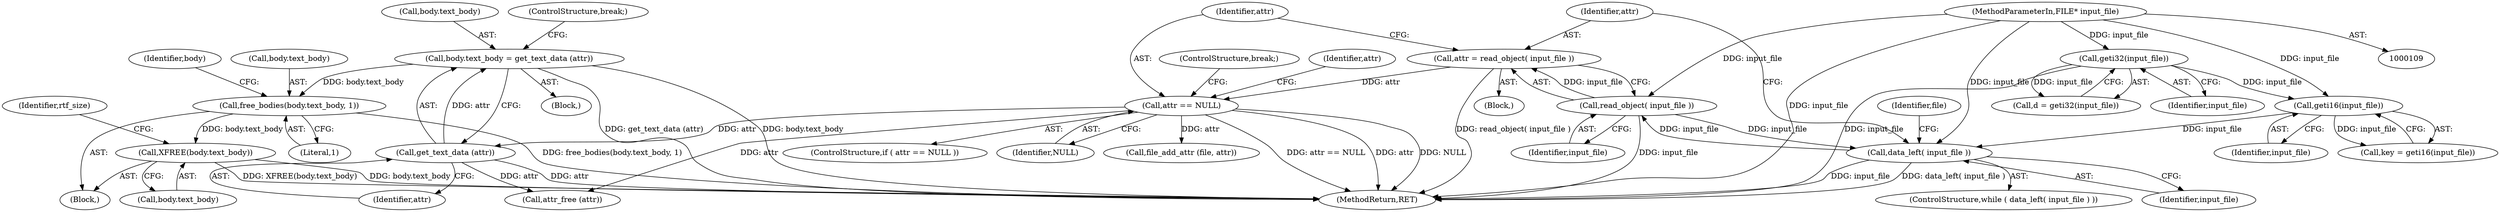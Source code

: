 digraph "0_tnef_8dccf79857ceeb7a6d3e42c1e762e7b865d5344d_1@API" {
"1000421" [label="(Call,free_bodies(body.text_body, 1))"];
"1000213" [label="(Call,body.text_body = get_text_data (attr))"];
"1000217" [label="(Call,get_text_data (attr))"];
"1000174" [label="(Call,attr == NULL)"];
"1000169" [label="(Call,attr = read_object( input_file ))"];
"1000171" [label="(Call,read_object( input_file ))"];
"1000166" [label="(Call,data_left( input_file ))"];
"1000160" [label="(Call,geti16(input_file))"];
"1000146" [label="(Call,geti32(input_file))"];
"1000110" [label="(MethodParameterIn,FILE* input_file)"];
"1000426" [label="(Call,XFREE(body.text_body))"];
"1000173" [label="(ControlStructure,if ( attr == NULL ))"];
"1000161" [label="(Identifier,input_file)"];
"1000177" [label="(ControlStructure,break;)"];
"1000168" [label="(Block,)"];
"1000218" [label="(Identifier,attr)"];
"1000420" [label="(Block,)"];
"1000166" [label="(Call,data_left( input_file ))"];
"1000212" [label="(Block,)"];
"1000174" [label="(Call,attr == NULL)"];
"1000110" [label="(MethodParameterIn,FILE* input_file)"];
"1000217" [label="(Call,get_text_data (attr))"];
"1000460" [label="(MethodReturn,RET)"];
"1000214" [label="(Call,body.text_body)"];
"1000171" [label="(Call,read_object( input_file ))"];
"1000144" [label="(Call,d = geti32(input_file))"];
"1000428" [label="(Identifier,body)"];
"1000176" [label="(Identifier,NULL)"];
"1000213" [label="(Call,body.text_body = get_text_data (attr))"];
"1000170" [label="(Identifier,attr)"];
"1000146" [label="(Call,geti32(input_file))"];
"1000432" [label="(Identifier,rtf_size)"];
"1000425" [label="(Literal,1)"];
"1000326" [label="(Call,attr_free (attr))"];
"1000175" [label="(Identifier,attr)"];
"1000331" [label="(Identifier,file)"];
"1000158" [label="(Call,key = geti16(input_file))"];
"1000312" [label="(Call,file_add_attr (file, attr))"];
"1000421" [label="(Call,free_bodies(body.text_body, 1))"];
"1000422" [label="(Call,body.text_body)"];
"1000172" [label="(Identifier,input_file)"];
"1000426" [label="(Call,XFREE(body.text_body))"];
"1000160" [label="(Call,geti16(input_file))"];
"1000147" [label="(Identifier,input_file)"];
"1000427" [label="(Call,body.text_body)"];
"1000181" [label="(Identifier,attr)"];
"1000167" [label="(Identifier,input_file)"];
"1000165" [label="(ControlStructure,while ( data_left( input_file ) ))"];
"1000169" [label="(Call,attr = read_object( input_file ))"];
"1000310" [label="(ControlStructure,break;)"];
"1000421" -> "1000420"  [label="AST: "];
"1000421" -> "1000425"  [label="CFG: "];
"1000422" -> "1000421"  [label="AST: "];
"1000425" -> "1000421"  [label="AST: "];
"1000428" -> "1000421"  [label="CFG: "];
"1000421" -> "1000460"  [label="DDG: free_bodies(body.text_body, 1)"];
"1000213" -> "1000421"  [label="DDG: body.text_body"];
"1000421" -> "1000426"  [label="DDG: body.text_body"];
"1000213" -> "1000212"  [label="AST: "];
"1000213" -> "1000217"  [label="CFG: "];
"1000214" -> "1000213"  [label="AST: "];
"1000217" -> "1000213"  [label="AST: "];
"1000310" -> "1000213"  [label="CFG: "];
"1000213" -> "1000460"  [label="DDG: get_text_data (attr)"];
"1000213" -> "1000460"  [label="DDG: body.text_body"];
"1000217" -> "1000213"  [label="DDG: attr"];
"1000217" -> "1000218"  [label="CFG: "];
"1000218" -> "1000217"  [label="AST: "];
"1000217" -> "1000460"  [label="DDG: attr"];
"1000174" -> "1000217"  [label="DDG: attr"];
"1000217" -> "1000326"  [label="DDG: attr"];
"1000174" -> "1000173"  [label="AST: "];
"1000174" -> "1000176"  [label="CFG: "];
"1000175" -> "1000174"  [label="AST: "];
"1000176" -> "1000174"  [label="AST: "];
"1000177" -> "1000174"  [label="CFG: "];
"1000181" -> "1000174"  [label="CFG: "];
"1000174" -> "1000460"  [label="DDG: NULL"];
"1000174" -> "1000460"  [label="DDG: attr == NULL"];
"1000174" -> "1000460"  [label="DDG: attr"];
"1000169" -> "1000174"  [label="DDG: attr"];
"1000174" -> "1000312"  [label="DDG: attr"];
"1000174" -> "1000326"  [label="DDG: attr"];
"1000169" -> "1000168"  [label="AST: "];
"1000169" -> "1000171"  [label="CFG: "];
"1000170" -> "1000169"  [label="AST: "];
"1000171" -> "1000169"  [label="AST: "];
"1000175" -> "1000169"  [label="CFG: "];
"1000169" -> "1000460"  [label="DDG: read_object( input_file )"];
"1000171" -> "1000169"  [label="DDG: input_file"];
"1000171" -> "1000172"  [label="CFG: "];
"1000172" -> "1000171"  [label="AST: "];
"1000171" -> "1000460"  [label="DDG: input_file"];
"1000171" -> "1000166"  [label="DDG: input_file"];
"1000166" -> "1000171"  [label="DDG: input_file"];
"1000110" -> "1000171"  [label="DDG: input_file"];
"1000166" -> "1000165"  [label="AST: "];
"1000166" -> "1000167"  [label="CFG: "];
"1000167" -> "1000166"  [label="AST: "];
"1000170" -> "1000166"  [label="CFG: "];
"1000331" -> "1000166"  [label="CFG: "];
"1000166" -> "1000460"  [label="DDG: data_left( input_file )"];
"1000166" -> "1000460"  [label="DDG: input_file"];
"1000160" -> "1000166"  [label="DDG: input_file"];
"1000110" -> "1000166"  [label="DDG: input_file"];
"1000160" -> "1000158"  [label="AST: "];
"1000160" -> "1000161"  [label="CFG: "];
"1000161" -> "1000160"  [label="AST: "];
"1000158" -> "1000160"  [label="CFG: "];
"1000160" -> "1000158"  [label="DDG: input_file"];
"1000146" -> "1000160"  [label="DDG: input_file"];
"1000110" -> "1000160"  [label="DDG: input_file"];
"1000146" -> "1000144"  [label="AST: "];
"1000146" -> "1000147"  [label="CFG: "];
"1000147" -> "1000146"  [label="AST: "];
"1000144" -> "1000146"  [label="CFG: "];
"1000146" -> "1000460"  [label="DDG: input_file"];
"1000146" -> "1000144"  [label="DDG: input_file"];
"1000110" -> "1000146"  [label="DDG: input_file"];
"1000110" -> "1000109"  [label="AST: "];
"1000110" -> "1000460"  [label="DDG: input_file"];
"1000426" -> "1000420"  [label="AST: "];
"1000426" -> "1000427"  [label="CFG: "];
"1000427" -> "1000426"  [label="AST: "];
"1000432" -> "1000426"  [label="CFG: "];
"1000426" -> "1000460"  [label="DDG: body.text_body"];
"1000426" -> "1000460"  [label="DDG: XFREE(body.text_body)"];
}
